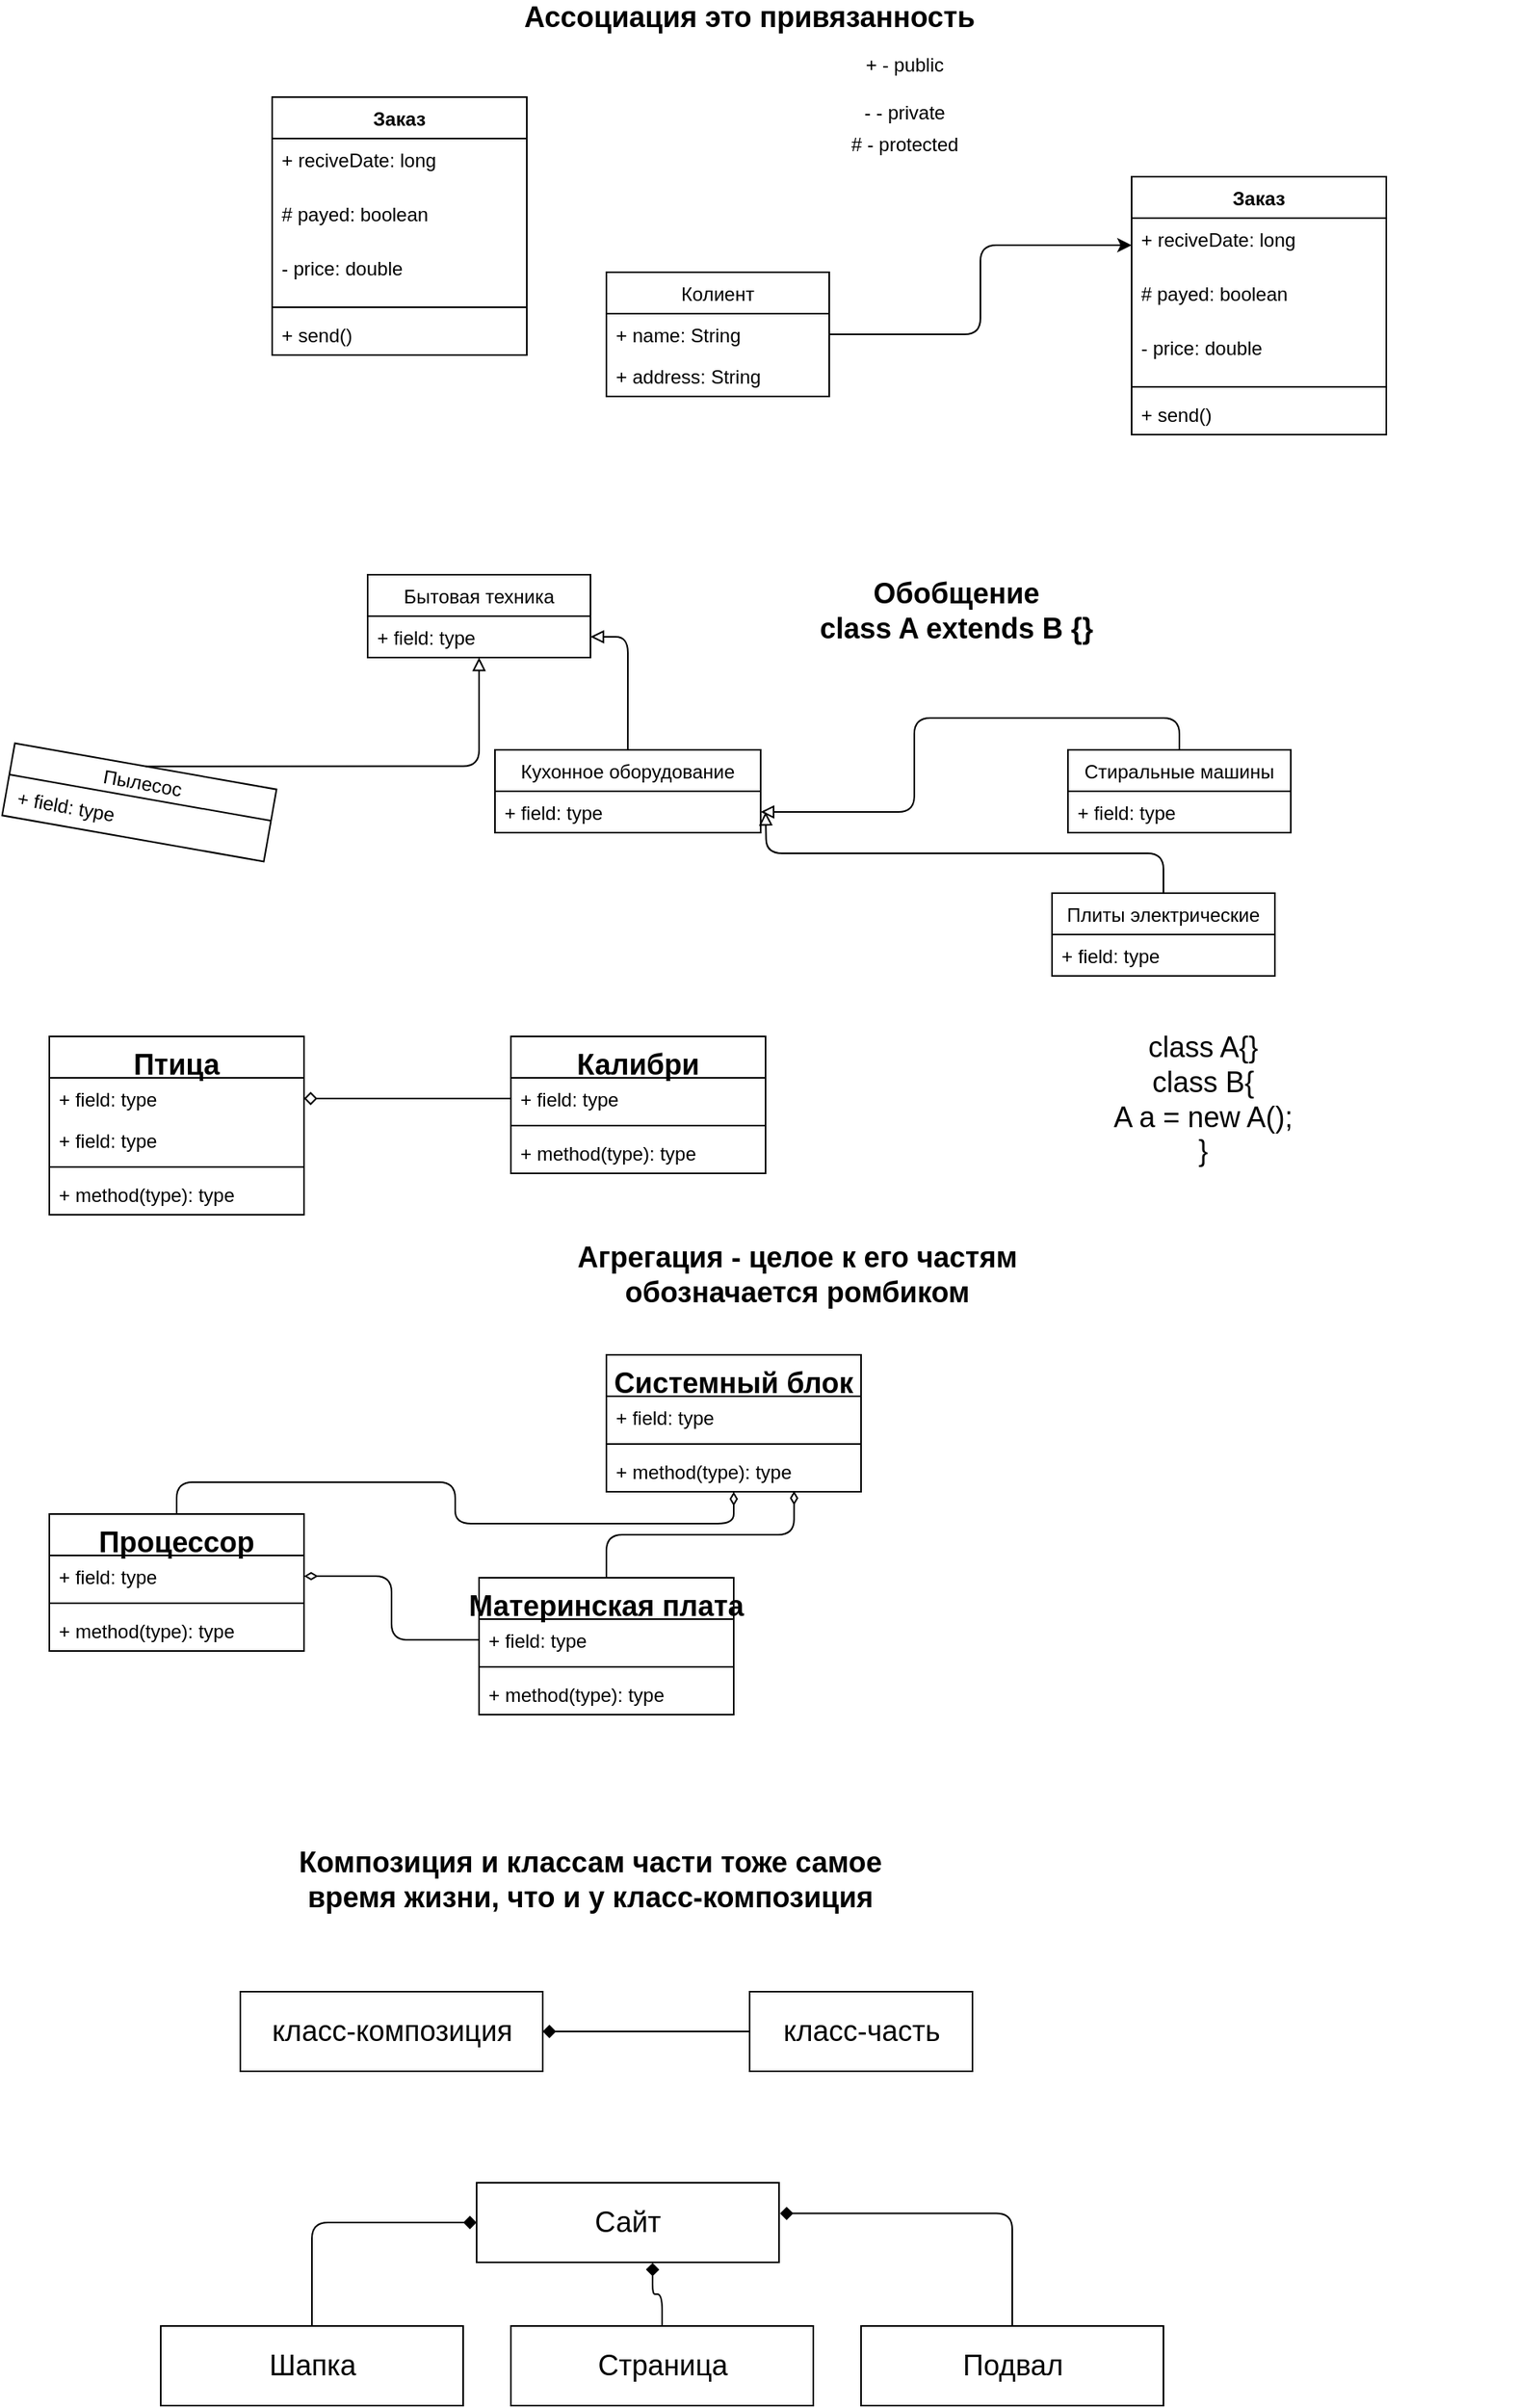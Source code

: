 <mxfile version="13.8.1" type="github">
  <diagram name="Page-1" id="e7e014a7-5840-1c2e-5031-d8a46d1fe8dd">
    <mxGraphModel dx="3673" dy="2080" grid="1" gridSize="10" guides="1" tooltips="1" connect="1" arrows="1" fold="1" page="1" pageScale="1" pageWidth="1169" pageHeight="826" background="#ffffff" math="0" shadow="0">
      <root>
        <mxCell id="0" />
        <mxCell id="1" parent="0" />
        <mxCell id="9lWO7Bg4yD_AD7Y5DbBT-46" value="+ - public&lt;br&gt;" style="text;html=1;strokeColor=none;fillColor=none;align=center;verticalAlign=middle;whiteSpace=wrap;" vertex="1" parent="1">
          <mxGeometry x="585" y="50" width="125" height="20" as="geometry" />
        </mxCell>
        <mxCell id="9lWO7Bg4yD_AD7Y5DbBT-47" value="- - private" style="text;html=1;strokeColor=none;fillColor=none;align=center;verticalAlign=middle;whiteSpace=wrap;" vertex="1" parent="1">
          <mxGeometry x="585" y="80" width="125" height="20" as="geometry" />
        </mxCell>
        <mxCell id="9lWO7Bg4yD_AD7Y5DbBT-48" value="# - protected" style="text;html=1;strokeColor=none;fillColor=none;align=center;verticalAlign=middle;whiteSpace=wrap;" vertex="1" parent="1">
          <mxGeometry x="585" y="100" width="125" height="20" as="geometry" />
        </mxCell>
        <mxCell id="9lWO7Bg4yD_AD7Y5DbBT-49" value="Заказ" style="swimlane;fontStyle=1;align=center;verticalAlign=top;childLayout=stackLayout;horizontal=1;startSize=26;horizontalStack=0;resizeParent=1;resizeParentMax=0;resizeLast=0;collapsible=1;marginBottom=0;" vertex="1" parent="1">
          <mxGeometry x="250" y="80" width="160" height="162" as="geometry" />
        </mxCell>
        <mxCell id="9lWO7Bg4yD_AD7Y5DbBT-50" value="+ reciveDate: long" style="text;strokeColor=none;fillColor=none;align=left;verticalAlign=top;spacingLeft=4;spacingRight=4;overflow=hidden;rotatable=0;points=[[0,0.5],[1,0.5]];portConstraint=eastwest;" vertex="1" parent="9lWO7Bg4yD_AD7Y5DbBT-49">
          <mxGeometry y="26" width="160" height="34" as="geometry" />
        </mxCell>
        <mxCell id="9lWO7Bg4yD_AD7Y5DbBT-53" value="# payed: boolean" style="text;strokeColor=none;fillColor=none;align=left;verticalAlign=top;spacingLeft=4;spacingRight=4;overflow=hidden;rotatable=0;points=[[0,0.5],[1,0.5]];portConstraint=eastwest;" vertex="1" parent="9lWO7Bg4yD_AD7Y5DbBT-49">
          <mxGeometry y="60" width="160" height="34" as="geometry" />
        </mxCell>
        <mxCell id="9lWO7Bg4yD_AD7Y5DbBT-54" value="- price: double" style="text;strokeColor=none;fillColor=none;align=left;verticalAlign=top;spacingLeft=4;spacingRight=4;overflow=hidden;rotatable=0;points=[[0,0.5],[1,0.5]];portConstraint=eastwest;" vertex="1" parent="9lWO7Bg4yD_AD7Y5DbBT-49">
          <mxGeometry y="94" width="160" height="34" as="geometry" />
        </mxCell>
        <mxCell id="9lWO7Bg4yD_AD7Y5DbBT-51" value="" style="line;strokeWidth=1;fillColor=none;align=left;verticalAlign=middle;spacingTop=-1;spacingLeft=3;spacingRight=3;rotatable=0;labelPosition=right;points=[];portConstraint=eastwest;" vertex="1" parent="9lWO7Bg4yD_AD7Y5DbBT-49">
          <mxGeometry y="128" width="160" height="8" as="geometry" />
        </mxCell>
        <mxCell id="9lWO7Bg4yD_AD7Y5DbBT-52" value="+ send()" style="text;strokeColor=none;fillColor=none;align=left;verticalAlign=top;spacingLeft=4;spacingRight=4;overflow=hidden;rotatable=0;points=[[0,0.5],[1,0.5]];portConstraint=eastwest;" vertex="1" parent="9lWO7Bg4yD_AD7Y5DbBT-49">
          <mxGeometry y="136" width="160" height="26" as="geometry" />
        </mxCell>
        <mxCell id="9lWO7Bg4yD_AD7Y5DbBT-55" value="Ассоциация это привязанность&lt;br style=&quot;font-size: 18px;&quot;&gt;" style="text;html=1;strokeColor=none;fillColor=none;align=center;verticalAlign=middle;whiteSpace=wrap;fontSize=18;fontStyle=1" vertex="1" parent="1">
          <mxGeometry x="400" y="20" width="300" height="20" as="geometry" />
        </mxCell>
        <mxCell id="9lWO7Bg4yD_AD7Y5DbBT-66" style="edgeStyle=orthogonalEdgeStyle;orthogonalLoop=1;jettySize=auto;html=1;entryX=0;entryY=0.5;entryDx=0;entryDy=0;" edge="1" parent="1" source="9lWO7Bg4yD_AD7Y5DbBT-57" target="9lWO7Bg4yD_AD7Y5DbBT-61">
          <mxGeometry relative="1" as="geometry" />
        </mxCell>
        <mxCell id="9lWO7Bg4yD_AD7Y5DbBT-56" value="Колиент" style="swimlane;fontStyle=0;childLayout=stackLayout;horizontal=1;startSize=26;fillColor=none;horizontalStack=0;resizeParent=1;resizeParentMax=0;resizeLast=0;collapsible=1;marginBottom=0;" vertex="1" parent="1">
          <mxGeometry x="460" y="190" width="140" height="78" as="geometry" />
        </mxCell>
        <mxCell id="9lWO7Bg4yD_AD7Y5DbBT-57" value="+ name: String" style="text;strokeColor=none;fillColor=none;align=left;verticalAlign=top;spacingLeft=4;spacingRight=4;overflow=hidden;rotatable=0;points=[[0,0.5],[1,0.5]];portConstraint=eastwest;" vertex="1" parent="9lWO7Bg4yD_AD7Y5DbBT-56">
          <mxGeometry y="26" width="140" height="26" as="geometry" />
        </mxCell>
        <mxCell id="9lWO7Bg4yD_AD7Y5DbBT-58" value="+ address: String" style="text;strokeColor=none;fillColor=none;align=left;verticalAlign=top;spacingLeft=4;spacingRight=4;overflow=hidden;rotatable=0;points=[[0,0.5],[1,0.5]];portConstraint=eastwest;" vertex="1" parent="9lWO7Bg4yD_AD7Y5DbBT-56">
          <mxGeometry y="52" width="140" height="26" as="geometry" />
        </mxCell>
        <mxCell id="9lWO7Bg4yD_AD7Y5DbBT-60" value="Заказ" style="swimlane;fontStyle=1;align=center;verticalAlign=top;childLayout=stackLayout;horizontal=1;startSize=26;horizontalStack=0;resizeParent=1;resizeParentMax=0;resizeLast=0;collapsible=1;marginBottom=0;" vertex="1" parent="1">
          <mxGeometry x="790" y="130" width="160" height="162" as="geometry" />
        </mxCell>
        <mxCell id="9lWO7Bg4yD_AD7Y5DbBT-61" value="+ reciveDate: long" style="text;strokeColor=none;fillColor=none;align=left;verticalAlign=top;spacingLeft=4;spacingRight=4;overflow=hidden;rotatable=0;points=[[0,0.5],[1,0.5]];portConstraint=eastwest;" vertex="1" parent="9lWO7Bg4yD_AD7Y5DbBT-60">
          <mxGeometry y="26" width="160" height="34" as="geometry" />
        </mxCell>
        <mxCell id="9lWO7Bg4yD_AD7Y5DbBT-62" value="# payed: boolean" style="text;strokeColor=none;fillColor=none;align=left;verticalAlign=top;spacingLeft=4;spacingRight=4;overflow=hidden;rotatable=0;points=[[0,0.5],[1,0.5]];portConstraint=eastwest;" vertex="1" parent="9lWO7Bg4yD_AD7Y5DbBT-60">
          <mxGeometry y="60" width="160" height="34" as="geometry" />
        </mxCell>
        <mxCell id="9lWO7Bg4yD_AD7Y5DbBT-63" value="- price: double" style="text;strokeColor=none;fillColor=none;align=left;verticalAlign=top;spacingLeft=4;spacingRight=4;overflow=hidden;rotatable=0;points=[[0,0.5],[1,0.5]];portConstraint=eastwest;" vertex="1" parent="9lWO7Bg4yD_AD7Y5DbBT-60">
          <mxGeometry y="94" width="160" height="34" as="geometry" />
        </mxCell>
        <mxCell id="9lWO7Bg4yD_AD7Y5DbBT-64" value="" style="line;strokeWidth=1;fillColor=none;align=left;verticalAlign=middle;spacingTop=-1;spacingLeft=3;spacingRight=3;rotatable=0;labelPosition=right;points=[];portConstraint=eastwest;" vertex="1" parent="9lWO7Bg4yD_AD7Y5DbBT-60">
          <mxGeometry y="128" width="160" height="8" as="geometry" />
        </mxCell>
        <mxCell id="9lWO7Bg4yD_AD7Y5DbBT-65" value="+ send()" style="text;strokeColor=none;fillColor=none;align=left;verticalAlign=top;spacingLeft=4;spacingRight=4;overflow=hidden;rotatable=0;points=[[0,0.5],[1,0.5]];portConstraint=eastwest;" vertex="1" parent="9lWO7Bg4yD_AD7Y5DbBT-60">
          <mxGeometry y="136" width="160" height="26" as="geometry" />
        </mxCell>
        <mxCell id="9lWO7Bg4yD_AD7Y5DbBT-67" value="Обобщение&lt;br&gt;class A extends B {}&lt;br&gt;" style="text;html=1;strokeColor=none;fillColor=none;align=center;verticalAlign=middle;whiteSpace=wrap;fontStyle=1;fontSize=18;" vertex="1" parent="1">
          <mxGeometry x="550" y="393" width="260" height="20" as="geometry" />
        </mxCell>
        <mxCell id="9lWO7Bg4yD_AD7Y5DbBT-85" style="edgeStyle=orthogonalEdgeStyle;orthogonalLoop=1;jettySize=auto;html=1;exitX=0.5;exitY=0;exitDx=0;exitDy=0;endArrow=block;endFill=0;strokeColor=#000000;strokeWidth=1;" edge="1" parent="1" source="9lWO7Bg4yD_AD7Y5DbBT-77">
          <mxGeometry relative="1" as="geometry">
            <mxPoint x="560" y="529" as="targetPoint" />
          </mxGeometry>
        </mxCell>
        <mxCell id="9lWO7Bg4yD_AD7Y5DbBT-86" style="edgeStyle=orthogonalEdgeStyle;orthogonalLoop=1;jettySize=auto;html=1;exitX=0.5;exitY=0;exitDx=0;exitDy=0;entryX=1;entryY=0.5;entryDx=0;entryDy=0;endArrow=block;endFill=0;strokeColor=#000000;strokeWidth=1;" edge="1" parent="1" source="9lWO7Bg4yD_AD7Y5DbBT-79" target="9lWO7Bg4yD_AD7Y5DbBT-82">
          <mxGeometry relative="1" as="geometry" />
        </mxCell>
        <mxCell id="9lWO7Bg4yD_AD7Y5DbBT-84" style="edgeStyle=orthogonalEdgeStyle;orthogonalLoop=1;jettySize=auto;html=1;exitX=0.5;exitY=0;exitDx=0;exitDy=0;endArrow=block;endFill=0;strokeColor=#000000;strokeWidth=1;" edge="1" parent="1" source="9lWO7Bg4yD_AD7Y5DbBT-81" target="9lWO7Bg4yD_AD7Y5DbBT-72">
          <mxGeometry relative="1" as="geometry" />
        </mxCell>
        <mxCell id="9lWO7Bg4yD_AD7Y5DbBT-81" value="Кухонное оборудование" style="swimlane;fontStyle=0;childLayout=stackLayout;horizontal=1;startSize=26;fillColor=none;horizontalStack=0;resizeParent=1;resizeParentMax=0;resizeLast=0;collapsible=1;marginBottom=0;" vertex="1" parent="1">
          <mxGeometry x="390" y="490" width="166.92" height="52" as="geometry" />
        </mxCell>
        <mxCell id="9lWO7Bg4yD_AD7Y5DbBT-82" value="+ field: type" style="text;strokeColor=none;fillColor=none;align=left;verticalAlign=top;spacingLeft=4;spacingRight=4;overflow=hidden;rotatable=0;points=[[0,0.5],[1,0.5]];portConstraint=eastwest;" vertex="1" parent="9lWO7Bg4yD_AD7Y5DbBT-81">
          <mxGeometry y="26" width="166.92" height="26" as="geometry" />
        </mxCell>
        <mxCell id="9lWO7Bg4yD_AD7Y5DbBT-83" style="edgeStyle=orthogonalEdgeStyle;orthogonalLoop=1;jettySize=auto;html=1;exitX=0.5;exitY=0;exitDx=0;exitDy=0;strokeWidth=1;endArrow=block;endFill=0;" edge="1" parent="1" source="9lWO7Bg4yD_AD7Y5DbBT-75" target="9lWO7Bg4yD_AD7Y5DbBT-71">
          <mxGeometry relative="1" as="geometry" />
        </mxCell>
        <mxCell id="9lWO7Bg4yD_AD7Y5DbBT-75" value="Пылесос" style="swimlane;fontStyle=0;childLayout=stackLayout;horizontal=1;startSize=20;fillColor=none;horizontalStack=0;resizeParent=1;resizeParentMax=0;resizeLast=0;collapsible=1;marginBottom=0;rotation=10;" vertex="1" parent="1">
          <mxGeometry x="83.08" y="500" width="166.92" height="46" as="geometry" />
        </mxCell>
        <mxCell id="9lWO7Bg4yD_AD7Y5DbBT-76" value="+ field: type" style="text;strokeColor=none;fillColor=none;align=left;verticalAlign=top;spacingLeft=4;spacingRight=4;overflow=hidden;rotatable=0;points=[[0,0.5],[1,0.5]];portConstraint=eastwest;rotation=10;" vertex="1" parent="9lWO7Bg4yD_AD7Y5DbBT-75">
          <mxGeometry y="20" width="166.92" height="26" as="geometry" />
        </mxCell>
        <mxCell id="9lWO7Bg4yD_AD7Y5DbBT-71" value="Бытовая техника" style="swimlane;fontStyle=0;childLayout=stackLayout;horizontal=1;startSize=26;fillColor=none;horizontalStack=0;resizeParent=1;resizeParentMax=0;resizeLast=0;collapsible=1;marginBottom=0;" vertex="1" parent="1">
          <mxGeometry x="310" y="380" width="140" height="52" as="geometry" />
        </mxCell>
        <mxCell id="9lWO7Bg4yD_AD7Y5DbBT-72" value="+ field: type" style="text;strokeColor=none;fillColor=none;align=left;verticalAlign=top;spacingLeft=4;spacingRight=4;overflow=hidden;rotatable=0;points=[[0,0.5],[1,0.5]];portConstraint=eastwest;" vertex="1" parent="9lWO7Bg4yD_AD7Y5DbBT-71">
          <mxGeometry y="26" width="140" height="26" as="geometry" />
        </mxCell>
        <mxCell id="9lWO7Bg4yD_AD7Y5DbBT-79" value="Стиральные машины" style="swimlane;fontStyle=0;childLayout=stackLayout;horizontal=1;startSize=26;fillColor=none;horizontalStack=0;resizeParent=1;resizeParentMax=0;resizeLast=0;collapsible=1;marginBottom=0;" vertex="1" parent="1">
          <mxGeometry x="750" y="490" width="140" height="52" as="geometry" />
        </mxCell>
        <mxCell id="9lWO7Bg4yD_AD7Y5DbBT-80" value="+ field: type" style="text;strokeColor=none;fillColor=none;align=left;verticalAlign=top;spacingLeft=4;spacingRight=4;overflow=hidden;rotatable=0;points=[[0,0.5],[1,0.5]];portConstraint=eastwest;" vertex="1" parent="9lWO7Bg4yD_AD7Y5DbBT-79">
          <mxGeometry y="26" width="140" height="26" as="geometry" />
        </mxCell>
        <mxCell id="9lWO7Bg4yD_AD7Y5DbBT-77" value="Плиты электрические" style="swimlane;fontStyle=0;childLayout=stackLayout;horizontal=1;startSize=26;fillColor=none;horizontalStack=0;resizeParent=1;resizeParentMax=0;resizeLast=0;collapsible=1;marginBottom=0;" vertex="1" parent="1">
          <mxGeometry x="740" y="580" width="140" height="52" as="geometry" />
        </mxCell>
        <mxCell id="9lWO7Bg4yD_AD7Y5DbBT-78" value="+ field: type" style="text;strokeColor=none;fillColor=none;align=left;verticalAlign=top;spacingLeft=4;spacingRight=4;overflow=hidden;rotatable=0;points=[[0,0.5],[1,0.5]];portConstraint=eastwest;" vertex="1" parent="9lWO7Bg4yD_AD7Y5DbBT-77">
          <mxGeometry y="26" width="140" height="26" as="geometry" />
        </mxCell>
        <mxCell id="9lWO7Bg4yD_AD7Y5DbBT-87" value="Птица" style="swimlane;fontStyle=1;align=center;verticalAlign=top;childLayout=stackLayout;horizontal=1;startSize=26;horizontalStack=0;resizeParent=1;resizeParentMax=0;resizeLast=0;collapsible=1;marginBottom=0;fontSize=18;" vertex="1" parent="1">
          <mxGeometry x="110" y="670" width="160" height="112" as="geometry" />
        </mxCell>
        <mxCell id="9lWO7Bg4yD_AD7Y5DbBT-88" value="+ field: type" style="text;strokeColor=none;fillColor=none;align=left;verticalAlign=top;spacingLeft=4;spacingRight=4;overflow=hidden;rotatable=0;points=[[0,0.5],[1,0.5]];portConstraint=eastwest;" vertex="1" parent="9lWO7Bg4yD_AD7Y5DbBT-87">
          <mxGeometry y="26" width="160" height="26" as="geometry" />
        </mxCell>
        <mxCell id="9lWO7Bg4yD_AD7Y5DbBT-113" value="+ field: type" style="text;strokeColor=none;fillColor=none;align=left;verticalAlign=top;spacingLeft=4;spacingRight=4;overflow=hidden;rotatable=0;points=[[0,0.5],[1,0.5]];portConstraint=eastwest;" vertex="1" parent="9lWO7Bg4yD_AD7Y5DbBT-87">
          <mxGeometry y="52" width="160" height="26" as="geometry" />
        </mxCell>
        <mxCell id="9lWO7Bg4yD_AD7Y5DbBT-89" value="" style="line;strokeWidth=1;fillColor=none;align=left;verticalAlign=middle;spacingTop=-1;spacingLeft=3;spacingRight=3;rotatable=0;labelPosition=right;points=[];portConstraint=eastwest;" vertex="1" parent="9lWO7Bg4yD_AD7Y5DbBT-87">
          <mxGeometry y="78" width="160" height="8" as="geometry" />
        </mxCell>
        <mxCell id="9lWO7Bg4yD_AD7Y5DbBT-90" value="+ method(type): type" style="text;strokeColor=none;fillColor=none;align=left;verticalAlign=top;spacingLeft=4;spacingRight=4;overflow=hidden;rotatable=0;points=[[0,0.5],[1,0.5]];portConstraint=eastwest;" vertex="1" parent="9lWO7Bg4yD_AD7Y5DbBT-87">
          <mxGeometry y="86" width="160" height="26" as="geometry" />
        </mxCell>
        <mxCell id="9lWO7Bg4yD_AD7Y5DbBT-91" value="Калибри" style="swimlane;fontStyle=1;align=center;verticalAlign=top;childLayout=stackLayout;horizontal=1;startSize=26;horizontalStack=0;resizeParent=1;resizeParentMax=0;resizeLast=0;collapsible=1;marginBottom=0;fontSize=18;" vertex="1" parent="1">
          <mxGeometry x="400" y="670" width="160" height="86" as="geometry" />
        </mxCell>
        <mxCell id="9lWO7Bg4yD_AD7Y5DbBT-92" value="+ field: type" style="text;strokeColor=none;fillColor=none;align=left;verticalAlign=top;spacingLeft=4;spacingRight=4;overflow=hidden;rotatable=0;points=[[0,0.5],[1,0.5]];portConstraint=eastwest;" vertex="1" parent="9lWO7Bg4yD_AD7Y5DbBT-91">
          <mxGeometry y="26" width="160" height="26" as="geometry" />
        </mxCell>
        <mxCell id="9lWO7Bg4yD_AD7Y5DbBT-93" value="" style="line;strokeWidth=1;fillColor=none;align=left;verticalAlign=middle;spacingTop=-1;spacingLeft=3;spacingRight=3;rotatable=0;labelPosition=right;points=[];portConstraint=eastwest;" vertex="1" parent="9lWO7Bg4yD_AD7Y5DbBT-91">
          <mxGeometry y="52" width="160" height="8" as="geometry" />
        </mxCell>
        <mxCell id="9lWO7Bg4yD_AD7Y5DbBT-94" value="+ method(type): type" style="text;strokeColor=none;fillColor=none;align=left;verticalAlign=top;spacingLeft=4;spacingRight=4;overflow=hidden;rotatable=0;points=[[0,0.5],[1,0.5]];portConstraint=eastwest;" vertex="1" parent="9lWO7Bg4yD_AD7Y5DbBT-91">
          <mxGeometry y="60" width="160" height="26" as="geometry" />
        </mxCell>
        <mxCell id="9lWO7Bg4yD_AD7Y5DbBT-95" style="edgeStyle=orthogonalEdgeStyle;orthogonalLoop=1;jettySize=auto;html=1;exitX=0;exitY=0.5;exitDx=0;exitDy=0;entryX=1;entryY=0.5;entryDx=0;entryDy=0;endArrow=diamond;endFill=0;strokeColor=#000000;strokeWidth=1;fontSize=18;" edge="1" parent="1" source="9lWO7Bg4yD_AD7Y5DbBT-92" target="9lWO7Bg4yD_AD7Y5DbBT-88">
          <mxGeometry relative="1" as="geometry" />
        </mxCell>
        <mxCell id="9lWO7Bg4yD_AD7Y5DbBT-96" value="class A{}&lt;br&gt;class B{&lt;br&gt;A a = new A();&lt;br&gt;}" style="text;html=1;strokeColor=none;fillColor=none;align=center;verticalAlign=middle;whiteSpace=wrap;rounded=0;fontSize=18;" vertex="1" parent="1">
          <mxGeometry x="640" y="680" width="390" height="60" as="geometry" />
        </mxCell>
        <mxCell id="9lWO7Bg4yD_AD7Y5DbBT-97" value="Агрегация - целое к его частям обозначается ромбиком" style="text;html=1;strokeColor=none;fillColor=none;align=center;verticalAlign=middle;whiteSpace=wrap;fontStyle=1;fontSize=18;" vertex="1" parent="1">
          <mxGeometry x="390" y="790" width="380" height="60" as="geometry" />
        </mxCell>
        <mxCell id="9lWO7Bg4yD_AD7Y5DbBT-110" style="edgeStyle=orthogonalEdgeStyle;orthogonalLoop=1;jettySize=auto;html=1;exitX=0.5;exitY=0;exitDx=0;exitDy=0;entryX=0.5;entryY=1;entryDx=0;entryDy=0;endArrow=diamondThin;endFill=0;strokeColor=#000000;strokeWidth=1;fontSize=18;" edge="1" parent="1" source="9lWO7Bg4yD_AD7Y5DbBT-102" target="9lWO7Bg4yD_AD7Y5DbBT-98">
          <mxGeometry relative="1" as="geometry" />
        </mxCell>
        <mxCell id="9lWO7Bg4yD_AD7Y5DbBT-102" value="Процессор" style="swimlane;fontStyle=1;align=center;verticalAlign=top;childLayout=stackLayout;horizontal=1;startSize=26;horizontalStack=0;resizeParent=1;resizeParentMax=0;resizeLast=0;collapsible=1;marginBottom=0;fontSize=18;" vertex="1" parent="1">
          <mxGeometry x="110" y="970" width="160" height="86" as="geometry" />
        </mxCell>
        <mxCell id="9lWO7Bg4yD_AD7Y5DbBT-103" value="+ field: type" style="text;strokeColor=none;fillColor=none;align=left;verticalAlign=top;spacingLeft=4;spacingRight=4;overflow=hidden;rotatable=0;points=[[0,0.5],[1,0.5]];portConstraint=eastwest;" vertex="1" parent="9lWO7Bg4yD_AD7Y5DbBT-102">
          <mxGeometry y="26" width="160" height="26" as="geometry" />
        </mxCell>
        <mxCell id="9lWO7Bg4yD_AD7Y5DbBT-104" value="" style="line;strokeWidth=1;fillColor=none;align=left;verticalAlign=middle;spacingTop=-1;spacingLeft=3;spacingRight=3;rotatable=0;labelPosition=right;points=[];portConstraint=eastwest;" vertex="1" parent="9lWO7Bg4yD_AD7Y5DbBT-102">
          <mxGeometry y="52" width="160" height="8" as="geometry" />
        </mxCell>
        <mxCell id="9lWO7Bg4yD_AD7Y5DbBT-105" value="+ method(type): type" style="text;strokeColor=none;fillColor=none;align=left;verticalAlign=top;spacingLeft=4;spacingRight=4;overflow=hidden;rotatable=0;points=[[0,0.5],[1,0.5]];portConstraint=eastwest;" vertex="1" parent="9lWO7Bg4yD_AD7Y5DbBT-102">
          <mxGeometry y="60" width="160" height="26" as="geometry" />
        </mxCell>
        <mxCell id="9lWO7Bg4yD_AD7Y5DbBT-111" style="edgeStyle=orthogonalEdgeStyle;orthogonalLoop=1;jettySize=auto;html=1;exitX=0.5;exitY=0;exitDx=0;exitDy=0;endArrow=diamondThin;endFill=0;strokeColor=#000000;strokeWidth=1;fontSize=18;entryX=0.737;entryY=0.981;entryDx=0;entryDy=0;entryPerimeter=0;" edge="1" parent="1" source="9lWO7Bg4yD_AD7Y5DbBT-106" target="9lWO7Bg4yD_AD7Y5DbBT-101">
          <mxGeometry relative="1" as="geometry">
            <mxPoint x="550" y="960" as="targetPoint" />
          </mxGeometry>
        </mxCell>
        <mxCell id="9lWO7Bg4yD_AD7Y5DbBT-106" value="Материнская плата&#xa;" style="swimlane;fontStyle=1;align=center;verticalAlign=top;childLayout=stackLayout;horizontal=1;startSize=26;horizontalStack=0;resizeParent=1;resizeParentMax=0;resizeLast=0;collapsible=1;marginBottom=0;fontSize=18;" vertex="1" parent="1">
          <mxGeometry x="380" y="1010" width="160" height="86" as="geometry" />
        </mxCell>
        <mxCell id="9lWO7Bg4yD_AD7Y5DbBT-107" value="+ field: type" style="text;strokeColor=none;fillColor=none;align=left;verticalAlign=top;spacingLeft=4;spacingRight=4;overflow=hidden;rotatable=0;points=[[0,0.5],[1,0.5]];portConstraint=eastwest;" vertex="1" parent="9lWO7Bg4yD_AD7Y5DbBT-106">
          <mxGeometry y="26" width="160" height="26" as="geometry" />
        </mxCell>
        <mxCell id="9lWO7Bg4yD_AD7Y5DbBT-108" value="" style="line;strokeWidth=1;fillColor=none;align=left;verticalAlign=middle;spacingTop=-1;spacingLeft=3;spacingRight=3;rotatable=0;labelPosition=right;points=[];portConstraint=eastwest;" vertex="1" parent="9lWO7Bg4yD_AD7Y5DbBT-106">
          <mxGeometry y="52" width="160" height="8" as="geometry" />
        </mxCell>
        <mxCell id="9lWO7Bg4yD_AD7Y5DbBT-109" value="+ method(type): type" style="text;strokeColor=none;fillColor=none;align=left;verticalAlign=top;spacingLeft=4;spacingRight=4;overflow=hidden;rotatable=0;points=[[0,0.5],[1,0.5]];portConstraint=eastwest;" vertex="1" parent="9lWO7Bg4yD_AD7Y5DbBT-106">
          <mxGeometry y="60" width="160" height="26" as="geometry" />
        </mxCell>
        <mxCell id="9lWO7Bg4yD_AD7Y5DbBT-98" value="Системный блок&#xa;" style="swimlane;fontStyle=1;align=center;verticalAlign=top;childLayout=stackLayout;horizontal=1;startSize=26;horizontalStack=0;resizeParent=1;resizeParentMax=0;resizeLast=0;collapsible=1;marginBottom=0;fontSize=18;" vertex="1" parent="1">
          <mxGeometry x="460" y="870" width="160" height="86" as="geometry" />
        </mxCell>
        <mxCell id="9lWO7Bg4yD_AD7Y5DbBT-99" value="+ field: type" style="text;strokeColor=none;fillColor=none;align=left;verticalAlign=top;spacingLeft=4;spacingRight=4;overflow=hidden;rotatable=0;points=[[0,0.5],[1,0.5]];portConstraint=eastwest;" vertex="1" parent="9lWO7Bg4yD_AD7Y5DbBT-98">
          <mxGeometry y="26" width="160" height="26" as="geometry" />
        </mxCell>
        <mxCell id="9lWO7Bg4yD_AD7Y5DbBT-100" value="" style="line;strokeWidth=1;fillColor=none;align=left;verticalAlign=middle;spacingTop=-1;spacingLeft=3;spacingRight=3;rotatable=0;labelPosition=right;points=[];portConstraint=eastwest;" vertex="1" parent="9lWO7Bg4yD_AD7Y5DbBT-98">
          <mxGeometry y="52" width="160" height="8" as="geometry" />
        </mxCell>
        <mxCell id="9lWO7Bg4yD_AD7Y5DbBT-101" value="+ method(type): type" style="text;strokeColor=none;fillColor=none;align=left;verticalAlign=top;spacingLeft=4;spacingRight=4;overflow=hidden;rotatable=0;points=[[0,0.5],[1,0.5]];portConstraint=eastwest;" vertex="1" parent="9lWO7Bg4yD_AD7Y5DbBT-98">
          <mxGeometry y="60" width="160" height="26" as="geometry" />
        </mxCell>
        <mxCell id="9lWO7Bg4yD_AD7Y5DbBT-112" style="edgeStyle=orthogonalEdgeStyle;orthogonalLoop=1;jettySize=auto;html=1;exitX=0;exitY=0.5;exitDx=0;exitDy=0;entryX=1;entryY=0.5;entryDx=0;entryDy=0;endArrow=diamondThin;endFill=0;strokeColor=#000000;strokeWidth=1;fontSize=18;" edge="1" parent="1" source="9lWO7Bg4yD_AD7Y5DbBT-107" target="9lWO7Bg4yD_AD7Y5DbBT-103">
          <mxGeometry relative="1" as="geometry" />
        </mxCell>
        <mxCell id="9lWO7Bg4yD_AD7Y5DbBT-114" value="Композиция и классам части тоже самое время жизни, что и у класс-композиция" style="text;html=1;strokeColor=none;fillColor=none;align=center;verticalAlign=middle;whiteSpace=wrap;rounded=0;fontSize=18;fontStyle=1" vertex="1" parent="1">
          <mxGeometry x="240" y="1170" width="420" height="60" as="geometry" />
        </mxCell>
        <mxCell id="9lWO7Bg4yD_AD7Y5DbBT-115" value="класс-композиция" style="html=1;fontSize=18;" vertex="1" parent="1">
          <mxGeometry x="230" y="1270" width="190" height="50" as="geometry" />
        </mxCell>
        <mxCell id="9lWO7Bg4yD_AD7Y5DbBT-117" style="edgeStyle=orthogonalEdgeStyle;orthogonalLoop=1;jettySize=auto;html=1;entryX=1;entryY=0.5;entryDx=0;entryDy=0;endArrow=diamond;endFill=1;strokeColor=#000000;strokeWidth=1;fontSize=18;" edge="1" parent="1" source="9lWO7Bg4yD_AD7Y5DbBT-116" target="9lWO7Bg4yD_AD7Y5DbBT-115">
          <mxGeometry relative="1" as="geometry" />
        </mxCell>
        <mxCell id="9lWO7Bg4yD_AD7Y5DbBT-116" value="класс-часть" style="html=1;fontSize=18;" vertex="1" parent="1">
          <mxGeometry x="550" y="1270" width="140" height="50" as="geometry" />
        </mxCell>
        <mxCell id="9lWO7Bg4yD_AD7Y5DbBT-118" value="Сайт" style="html=1;fontSize=18;" vertex="1" parent="1">
          <mxGeometry x="378.46" y="1390" width="190" height="50" as="geometry" />
        </mxCell>
        <mxCell id="9lWO7Bg4yD_AD7Y5DbBT-122" style="edgeStyle=orthogonalEdgeStyle;orthogonalLoop=1;jettySize=auto;html=1;exitX=0.5;exitY=0;exitDx=0;exitDy=0;entryX=0;entryY=0.5;entryDx=0;entryDy=0;endArrow=diamond;endFill=1;strokeColor=#000000;strokeWidth=1;fontSize=18;" edge="1" parent="1" source="9lWO7Bg4yD_AD7Y5DbBT-119" target="9lWO7Bg4yD_AD7Y5DbBT-118">
          <mxGeometry relative="1" as="geometry" />
        </mxCell>
        <mxCell id="9lWO7Bg4yD_AD7Y5DbBT-119" value="Шапка" style="html=1;fontSize=18;" vertex="1" parent="1">
          <mxGeometry x="180.0" y="1480" width="190" height="50" as="geometry" />
        </mxCell>
        <mxCell id="9lWO7Bg4yD_AD7Y5DbBT-123" style="edgeStyle=orthogonalEdgeStyle;orthogonalLoop=1;jettySize=auto;html=1;exitX=0.5;exitY=0;exitDx=0;exitDy=0;entryX=0.582;entryY=1.007;entryDx=0;entryDy=0;entryPerimeter=0;endArrow=diamond;endFill=1;strokeColor=#000000;strokeWidth=1;fontSize=18;" edge="1" parent="1" source="9lWO7Bg4yD_AD7Y5DbBT-120" target="9lWO7Bg4yD_AD7Y5DbBT-118">
          <mxGeometry relative="1" as="geometry" />
        </mxCell>
        <mxCell id="9lWO7Bg4yD_AD7Y5DbBT-120" value="Страница" style="html=1;fontSize=18;" vertex="1" parent="1">
          <mxGeometry x="400" y="1480" width="190" height="50" as="geometry" />
        </mxCell>
        <mxCell id="9lWO7Bg4yD_AD7Y5DbBT-124" style="edgeStyle=orthogonalEdgeStyle;orthogonalLoop=1;jettySize=auto;html=1;exitX=0.5;exitY=0;exitDx=0;exitDy=0;entryX=1.003;entryY=0.386;entryDx=0;entryDy=0;entryPerimeter=0;endArrow=diamond;endFill=1;strokeColor=#000000;strokeWidth=1;fontSize=18;" edge="1" parent="1" source="9lWO7Bg4yD_AD7Y5DbBT-121" target="9lWO7Bg4yD_AD7Y5DbBT-118">
          <mxGeometry relative="1" as="geometry" />
        </mxCell>
        <mxCell id="9lWO7Bg4yD_AD7Y5DbBT-121" value="Подвал" style="html=1;fontSize=18;" vertex="1" parent="1">
          <mxGeometry x="620" y="1480" width="190" height="50" as="geometry" />
        </mxCell>
      </root>
    </mxGraphModel>
  </diagram>
</mxfile>
